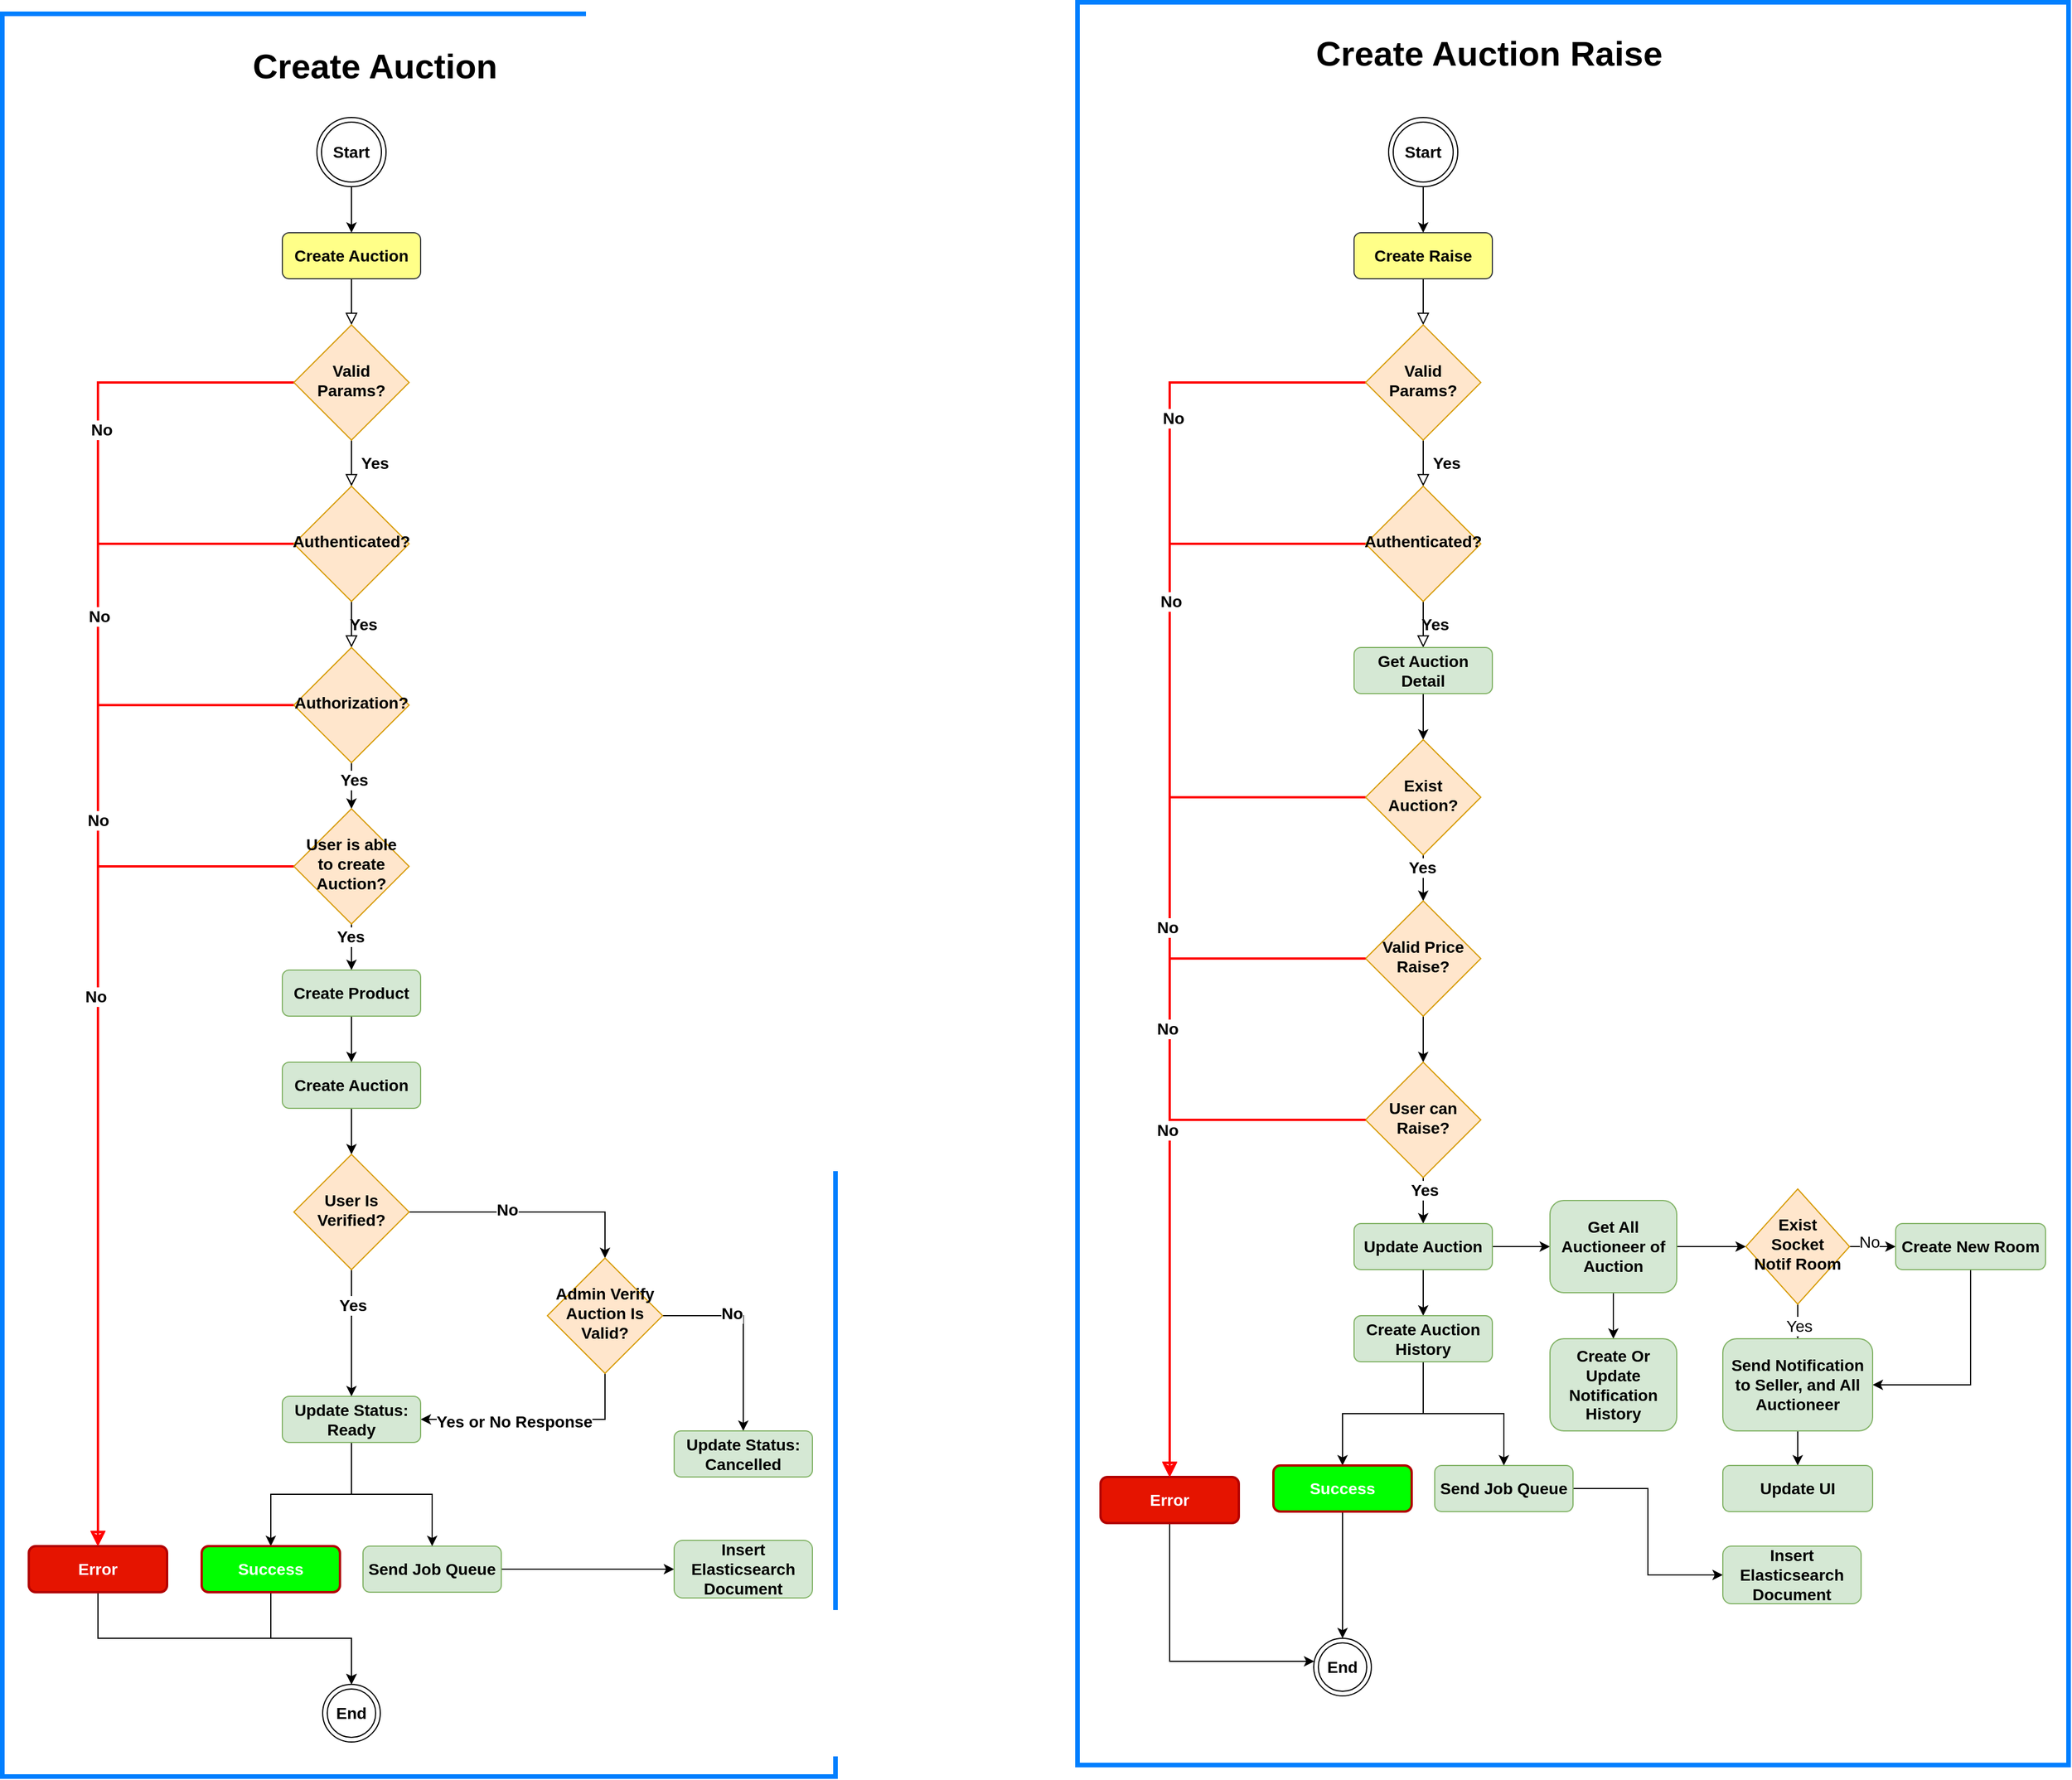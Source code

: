 <mxfile version="22.1.17" type="google">
  <diagram id="C5RBs43oDa-KdzZeNtuy" name="Page-1">
    <mxGraphModel dx="3695" dy="2805" grid="1" gridSize="10" guides="1" tooltips="1" connect="1" arrows="1" fold="1" page="1" pageScale="1" pageWidth="827" pageHeight="1169" math="0" shadow="0">
      <root>
        <mxCell id="WIyWlLk6GJQsqaUBKTNV-0" />
        <mxCell id="WIyWlLk6GJQsqaUBKTNV-1" parent="WIyWlLk6GJQsqaUBKTNV-0" />
        <mxCell id="WIyWlLk6GJQsqaUBKTNV-2" value="" style="rounded=0;html=1;jettySize=auto;orthogonalLoop=1;fontSize=14;endArrow=block;endFill=0;endSize=8;strokeWidth=1;shadow=0;labelBackgroundColor=none;edgeStyle=orthogonalEdgeStyle;fontStyle=1" parent="WIyWlLk6GJQsqaUBKTNV-1" source="WIyWlLk6GJQsqaUBKTNV-3" target="WIyWlLk6GJQsqaUBKTNV-6" edge="1">
          <mxGeometry relative="1" as="geometry" />
        </mxCell>
        <mxCell id="WIyWlLk6GJQsqaUBKTNV-3" value="Create Auction" style="rounded=1;whiteSpace=wrap;html=1;fontSize=14;glass=0;strokeWidth=1;shadow=0;fillColor=#ffff88;strokeColor=#36393d;fontStyle=1" parent="WIyWlLk6GJQsqaUBKTNV-1" vertex="1">
          <mxGeometry x="160" y="80" width="120" height="40" as="geometry" />
        </mxCell>
        <mxCell id="WIyWlLk6GJQsqaUBKTNV-4" value="Yes" style="rounded=0;html=1;jettySize=auto;orthogonalLoop=1;fontSize=14;endArrow=block;endFill=0;endSize=8;strokeWidth=1;shadow=0;labelBackgroundColor=none;edgeStyle=orthogonalEdgeStyle;fontStyle=1" parent="WIyWlLk6GJQsqaUBKTNV-1" source="WIyWlLk6GJQsqaUBKTNV-6" target="WIyWlLk6GJQsqaUBKTNV-10" edge="1">
          <mxGeometry y="20" relative="1" as="geometry">
            <mxPoint as="offset" />
          </mxGeometry>
        </mxCell>
        <mxCell id="WIyWlLk6GJQsqaUBKTNV-5" value="" style="edgeStyle=orthogonalEdgeStyle;rounded=0;html=1;jettySize=auto;orthogonalLoop=1;fontSize=14;endArrow=block;endFill=0;endSize=8;strokeWidth=2;shadow=0;labelBackgroundColor=none;strokeColor=#FF0000;fontStyle=1" parent="WIyWlLk6GJQsqaUBKTNV-1" source="WIyWlLk6GJQsqaUBKTNV-6" target="WIyWlLk6GJQsqaUBKTNV-7" edge="1">
          <mxGeometry y="10" relative="1" as="geometry">
            <mxPoint as="offset" />
          </mxGeometry>
        </mxCell>
        <mxCell id="paBwKyIyJhN6auON00At-0" value="No" style="edgeLabel;html=1;align=center;verticalAlign=middle;resizable=0;points=[];fontSize=14;fontStyle=1" parent="WIyWlLk6GJQsqaUBKTNV-5" vertex="1" connectable="0">
          <mxGeometry x="-0.642" y="3" relative="1" as="geometry">
            <mxPoint as="offset" />
          </mxGeometry>
        </mxCell>
        <mxCell id="WIyWlLk6GJQsqaUBKTNV-6" value="Valid Params?" style="rhombus;whiteSpace=wrap;html=1;shadow=0;fontFamily=Helvetica;fontSize=14;align=center;strokeWidth=1;spacing=6;spacingTop=-4;fillColor=#ffe6cc;strokeColor=#d79b00;fontStyle=1" parent="WIyWlLk6GJQsqaUBKTNV-1" vertex="1">
          <mxGeometry x="170" y="160" width="100" height="100" as="geometry" />
        </mxCell>
        <mxCell id="paBwKyIyJhN6auON00At-44" style="edgeStyle=orthogonalEdgeStyle;rounded=0;orthogonalLoop=1;jettySize=auto;html=1;exitX=0.5;exitY=1;exitDx=0;exitDy=0;fontSize=14;fontStyle=1" parent="WIyWlLk6GJQsqaUBKTNV-1" source="WIyWlLk6GJQsqaUBKTNV-7" target="paBwKyIyJhN6auON00At-42" edge="1">
          <mxGeometry relative="1" as="geometry">
            <mxPoint x="-4.547e-13" y="1300" as="sourcePoint" />
            <mxPoint x="220" y="1400" as="targetPoint" />
            <Array as="points">
              <mxPoint y="1300" />
              <mxPoint x="220" y="1300" />
            </Array>
          </mxGeometry>
        </mxCell>
        <mxCell id="WIyWlLk6GJQsqaUBKTNV-7" value="Error" style="rounded=1;whiteSpace=wrap;html=1;fontSize=14;glass=0;strokeWidth=2;shadow=0;fillColor=#e51400;fontColor=#ffffff;strokeColor=#B20000;fontStyle=1" parent="WIyWlLk6GJQsqaUBKTNV-1" vertex="1">
          <mxGeometry x="-60" y="1220" width="120" height="40" as="geometry" />
        </mxCell>
        <mxCell id="WIyWlLk6GJQsqaUBKTNV-8" value="" style="rounded=0;html=1;jettySize=auto;orthogonalLoop=1;fontSize=14;endArrow=block;endFill=0;endSize=8;strokeWidth=2;shadow=0;labelBackgroundColor=none;edgeStyle=orthogonalEdgeStyle;entryX=0.5;entryY=0;entryDx=0;entryDy=0;strokeColor=#FF0000;fontStyle=1" parent="WIyWlLk6GJQsqaUBKTNV-1" source="WIyWlLk6GJQsqaUBKTNV-10" target="WIyWlLk6GJQsqaUBKTNV-7" edge="1">
          <mxGeometry x="0.333" y="20" relative="1" as="geometry">
            <mxPoint as="offset" />
            <mxPoint x="60" y="600" as="targetPoint" />
          </mxGeometry>
        </mxCell>
        <mxCell id="paBwKyIyJhN6auON00At-8" value="No" style="edgeLabel;html=1;align=center;verticalAlign=middle;resizable=0;points=[];fontSize=14;fontStyle=1" parent="WIyWlLk6GJQsqaUBKTNV-8" vertex="1" connectable="0">
          <mxGeometry x="-0.552" y="1" relative="1" as="geometry">
            <mxPoint as="offset" />
          </mxGeometry>
        </mxCell>
        <mxCell id="WIyWlLk6GJQsqaUBKTNV-9" value="Yes" style="edgeStyle=orthogonalEdgeStyle;rounded=0;html=1;jettySize=auto;orthogonalLoop=1;fontSize=14;endArrow=block;endFill=0;endSize=8;strokeWidth=1;shadow=0;labelBackgroundColor=none;fontStyle=1" parent="WIyWlLk6GJQsqaUBKTNV-1" source="WIyWlLk6GJQsqaUBKTNV-10" target="paBwKyIyJhN6auON00At-2" edge="1">
          <mxGeometry y="10" relative="1" as="geometry">
            <mxPoint as="offset" />
            <mxPoint x="220" y="530" as="targetPoint" />
          </mxGeometry>
        </mxCell>
        <mxCell id="WIyWlLk6GJQsqaUBKTNV-10" value="Authenticated?" style="rhombus;whiteSpace=wrap;html=1;shadow=0;fontFamily=Helvetica;fontSize=14;align=center;strokeWidth=1;spacing=6;spacingTop=-4;fillColor=#ffe6cc;strokeColor=#d79b00;fontStyle=1" parent="WIyWlLk6GJQsqaUBKTNV-1" vertex="1">
          <mxGeometry x="170" y="300" width="100" height="100" as="geometry" />
        </mxCell>
        <mxCell id="paBwKyIyJhN6auON00At-3" style="edgeStyle=orthogonalEdgeStyle;rounded=0;orthogonalLoop=1;jettySize=auto;html=1;entryX=0.5;entryY=0;entryDx=0;entryDy=0;strokeColor=#FF0000;strokeWidth=2;fontSize=14;fontStyle=1" parent="WIyWlLk6GJQsqaUBKTNV-1" source="paBwKyIyJhN6auON00At-2" target="WIyWlLk6GJQsqaUBKTNV-7" edge="1">
          <mxGeometry relative="1" as="geometry">
            <mxPoint x="-90" y="630" as="targetPoint" />
          </mxGeometry>
        </mxCell>
        <mxCell id="paBwKyIyJhN6auON00At-5" value="No" style="edgeLabel;html=1;align=center;verticalAlign=middle;resizable=0;points=[];fontSize=14;fontStyle=1" parent="paBwKyIyJhN6auON00At-3" vertex="1" connectable="0">
          <mxGeometry x="-0.4" relative="1" as="geometry">
            <mxPoint as="offset" />
          </mxGeometry>
        </mxCell>
        <mxCell id="paBwKyIyJhN6auON00At-10" style="edgeStyle=orthogonalEdgeStyle;rounded=0;orthogonalLoop=1;jettySize=auto;html=1;entryX=0.5;entryY=0;entryDx=0;entryDy=0;fontSize=14;fontStyle=1" parent="WIyWlLk6GJQsqaUBKTNV-1" source="paBwKyIyJhN6auON00At-2" target="paBwKyIyJhN6auON00At-9" edge="1">
          <mxGeometry relative="1" as="geometry" />
        </mxCell>
        <mxCell id="paBwKyIyJhN6auON00At-11" value="Yes" style="edgeLabel;html=1;align=center;verticalAlign=middle;resizable=0;points=[];fontSize=14;fontStyle=1" parent="paBwKyIyJhN6auON00At-10" vertex="1" connectable="0">
          <mxGeometry x="-0.267" y="2" relative="1" as="geometry">
            <mxPoint as="offset" />
          </mxGeometry>
        </mxCell>
        <mxCell id="paBwKyIyJhN6auON00At-2" value="Authorization?" style="rhombus;whiteSpace=wrap;html=1;shadow=0;fontFamily=Helvetica;fontSize=14;align=center;strokeWidth=1;spacing=6;spacingTop=-4;fillColor=#ffe6cc;strokeColor=#d79b00;fontStyle=1" parent="WIyWlLk6GJQsqaUBKTNV-1" vertex="1">
          <mxGeometry x="170" y="440" width="100" height="100" as="geometry" />
        </mxCell>
        <mxCell id="paBwKyIyJhN6auON00At-12" style="edgeStyle=orthogonalEdgeStyle;rounded=0;orthogonalLoop=1;jettySize=auto;html=1;entryX=0.5;entryY=0;entryDx=0;entryDy=0;strokeWidth=2;strokeColor=#FF0000;fontSize=14;fontStyle=1" parent="WIyWlLk6GJQsqaUBKTNV-1" source="paBwKyIyJhN6auON00At-9" target="WIyWlLk6GJQsqaUBKTNV-7" edge="1">
          <mxGeometry relative="1" as="geometry" />
        </mxCell>
        <mxCell id="paBwKyIyJhN6auON00At-13" value="No" style="edgeLabel;html=1;align=center;verticalAlign=middle;resizable=0;points=[];fontSize=14;fontStyle=1" parent="paBwKyIyJhN6auON00At-12" vertex="1" connectable="0">
          <mxGeometry x="-0.257" y="-2" relative="1" as="geometry">
            <mxPoint as="offset" />
          </mxGeometry>
        </mxCell>
        <mxCell id="paBwKyIyJhN6auON00At-16" style="edgeStyle=orthogonalEdgeStyle;rounded=0;orthogonalLoop=1;jettySize=auto;html=1;fontSize=14;fontStyle=1" parent="WIyWlLk6GJQsqaUBKTNV-1" source="paBwKyIyJhN6auON00At-9" target="paBwKyIyJhN6auON00At-17" edge="1">
          <mxGeometry relative="1" as="geometry">
            <mxPoint x="220" y="810" as="targetPoint" />
          </mxGeometry>
        </mxCell>
        <mxCell id="paBwKyIyJhN6auON00At-27" value="Yes" style="edgeLabel;html=1;align=center;verticalAlign=middle;resizable=0;points=[];fontSize=14;fontStyle=1" parent="paBwKyIyJhN6auON00At-16" vertex="1" connectable="0">
          <mxGeometry x="-0.45" y="-1" relative="1" as="geometry">
            <mxPoint as="offset" />
          </mxGeometry>
        </mxCell>
        <mxCell id="paBwKyIyJhN6auON00At-9" value="User is able to create Auction?" style="rhombus;whiteSpace=wrap;html=1;shadow=0;fontFamily=Helvetica;fontSize=14;align=center;strokeWidth=1;spacing=6;spacingTop=-4;fillColor=#ffe6cc;strokeColor=#d79b00;fontStyle=1" parent="WIyWlLk6GJQsqaUBKTNV-1" vertex="1">
          <mxGeometry x="170" y="580" width="100" height="100" as="geometry" />
        </mxCell>
        <mxCell id="paBwKyIyJhN6auON00At-19" style="edgeStyle=orthogonalEdgeStyle;rounded=0;orthogonalLoop=1;jettySize=auto;html=1;entryX=0.5;entryY=0;entryDx=0;entryDy=0;fontSize=14;fontStyle=1" parent="WIyWlLk6GJQsqaUBKTNV-1" source="paBwKyIyJhN6auON00At-17" target="paBwKyIyJhN6auON00At-18" edge="1">
          <mxGeometry relative="1" as="geometry" />
        </mxCell>
        <mxCell id="paBwKyIyJhN6auON00At-17" value="Create Product" style="rounded=1;whiteSpace=wrap;html=1;fontSize=14;glass=0;strokeWidth=1;shadow=0;fillColor=#d5e8d4;strokeColor=#82b366;fontStyle=1" parent="WIyWlLk6GJQsqaUBKTNV-1" vertex="1">
          <mxGeometry x="160" y="720" width="120" height="40" as="geometry" />
        </mxCell>
        <mxCell id="paBwKyIyJhN6auON00At-21" style="edgeStyle=orthogonalEdgeStyle;rounded=0;orthogonalLoop=1;jettySize=auto;html=1;entryX=0.5;entryY=0;entryDx=0;entryDy=0;fontSize=14;fontStyle=1" parent="WIyWlLk6GJQsqaUBKTNV-1" source="paBwKyIyJhN6auON00At-18" target="paBwKyIyJhN6auON00At-24" edge="1">
          <mxGeometry relative="1" as="geometry" />
        </mxCell>
        <mxCell id="paBwKyIyJhN6auON00At-18" value="Create Auction" style="rounded=1;whiteSpace=wrap;html=1;fontSize=14;glass=0;strokeWidth=1;shadow=0;fillColor=#d5e8d4;strokeColor=#82b366;fontStyle=1" parent="WIyWlLk6GJQsqaUBKTNV-1" vertex="1">
          <mxGeometry x="160" y="800" width="120" height="40" as="geometry" />
        </mxCell>
        <mxCell id="paBwKyIyJhN6auON00At-23" style="edgeStyle=orthogonalEdgeStyle;rounded=0;orthogonalLoop=1;jettySize=auto;html=1;entryX=0;entryY=0.5;entryDx=0;entryDy=0;fontSize=14;fontStyle=1" parent="WIyWlLk6GJQsqaUBKTNV-1" source="paBwKyIyJhN6auON00At-20" target="paBwKyIyJhN6auON00At-22" edge="1">
          <mxGeometry relative="1" as="geometry" />
        </mxCell>
        <mxCell id="paBwKyIyJhN6auON00At-20" value="Send Job Queue" style="rounded=1;whiteSpace=wrap;html=1;fontSize=14;glass=0;strokeWidth=1;shadow=0;fillColor=#d5e8d4;strokeColor=#82b366;fontStyle=1" parent="WIyWlLk6GJQsqaUBKTNV-1" vertex="1">
          <mxGeometry x="230" y="1220" width="120" height="40" as="geometry" />
        </mxCell>
        <mxCell id="paBwKyIyJhN6auON00At-22" value="Insert Elasticsearch Document" style="rounded=1;whiteSpace=wrap;html=1;fontSize=14;glass=0;strokeWidth=1;shadow=0;fillColor=#d5e8d4;strokeColor=#82b366;fontStyle=1" parent="WIyWlLk6GJQsqaUBKTNV-1" vertex="1">
          <mxGeometry x="500" y="1215" width="120" height="50" as="geometry" />
        </mxCell>
        <mxCell id="paBwKyIyJhN6auON00At-28" style="edgeStyle=orthogonalEdgeStyle;rounded=0;orthogonalLoop=1;jettySize=auto;html=1;fontSize=14;entryX=0.5;entryY=0;entryDx=0;entryDy=0;fontStyle=1" parent="WIyWlLk6GJQsqaUBKTNV-1" source="paBwKyIyJhN6auON00At-24" target="paBwKyIyJhN6auON00At-33" edge="1">
          <mxGeometry relative="1" as="geometry">
            <mxPoint x="220" y="1080" as="targetPoint" />
          </mxGeometry>
        </mxCell>
        <mxCell id="paBwKyIyJhN6auON00At-29" value="Yes" style="edgeLabel;html=1;align=center;verticalAlign=middle;resizable=0;points=[];fontSize=14;fontStyle=1" parent="paBwKyIyJhN6auON00At-28" vertex="1" connectable="0">
          <mxGeometry x="-0.44" y="1" relative="1" as="geometry">
            <mxPoint as="offset" />
          </mxGeometry>
        </mxCell>
        <mxCell id="paBwKyIyJhN6auON00At-30" style="edgeStyle=orthogonalEdgeStyle;rounded=0;orthogonalLoop=1;jettySize=auto;html=1;entryX=0.5;entryY=0;entryDx=0;entryDy=0;fontSize=14;fontStyle=1" parent="WIyWlLk6GJQsqaUBKTNV-1" source="paBwKyIyJhN6auON00At-24" target="paBwKyIyJhN6auON00At-32" edge="1">
          <mxGeometry relative="1" as="geometry">
            <mxPoint x="450" y="970.0" as="targetPoint" />
          </mxGeometry>
        </mxCell>
        <mxCell id="paBwKyIyJhN6auON00At-31" value="No" style="edgeLabel;html=1;align=center;verticalAlign=middle;resizable=0;points=[];fontSize=14;fontStyle=1" parent="paBwKyIyJhN6auON00At-30" vertex="1" connectable="0">
          <mxGeometry x="-0.195" y="2" relative="1" as="geometry">
            <mxPoint as="offset" />
          </mxGeometry>
        </mxCell>
        <mxCell id="paBwKyIyJhN6auON00At-24" value="User Is Verified?" style="rhombus;whiteSpace=wrap;html=1;shadow=0;fontFamily=Helvetica;fontSize=14;align=center;strokeWidth=1;spacing=6;spacingTop=-4;fillColor=#ffe6cc;strokeColor=#d79b00;fontStyle=1" parent="WIyWlLk6GJQsqaUBKTNV-1" vertex="1">
          <mxGeometry x="170" y="880" width="100" height="100" as="geometry" />
        </mxCell>
        <mxCell id="paBwKyIyJhN6auON00At-35" style="edgeStyle=orthogonalEdgeStyle;rounded=0;orthogonalLoop=1;jettySize=auto;html=1;exitX=0.5;exitY=1;exitDx=0;exitDy=0;entryX=1;entryY=0.5;entryDx=0;entryDy=0;fontSize=14;fontStyle=1" parent="WIyWlLk6GJQsqaUBKTNV-1" source="paBwKyIyJhN6auON00At-32" target="paBwKyIyJhN6auON00At-33" edge="1">
          <mxGeometry relative="1" as="geometry" />
        </mxCell>
        <mxCell id="paBwKyIyJhN6auON00At-50" value="Yes or No Response" style="edgeLabel;html=1;align=center;verticalAlign=middle;resizable=0;points=[];fontSize=14;fontStyle=1" parent="paBwKyIyJhN6auON00At-35" vertex="1" connectable="0">
          <mxGeometry x="0.193" y="2" relative="1" as="geometry">
            <mxPoint as="offset" />
          </mxGeometry>
        </mxCell>
        <mxCell id="paBwKyIyJhN6auON00At-37" style="edgeStyle=orthogonalEdgeStyle;rounded=0;orthogonalLoop=1;jettySize=auto;html=1;entryX=0.5;entryY=0;entryDx=0;entryDy=0;fontSize=14;fontStyle=1" parent="WIyWlLk6GJQsqaUBKTNV-1" source="paBwKyIyJhN6auON00At-32" target="paBwKyIyJhN6auON00At-38" edge="1">
          <mxGeometry relative="1" as="geometry">
            <mxPoint x="560" y="1050" as="targetPoint" />
          </mxGeometry>
        </mxCell>
        <mxCell id="paBwKyIyJhN6auON00At-39" value="No" style="edgeLabel;html=1;align=center;verticalAlign=middle;resizable=0;points=[];fontSize=14;fontStyle=1" parent="paBwKyIyJhN6auON00At-37" vertex="1" connectable="0">
          <mxGeometry x="-0.301" y="2" relative="1" as="geometry">
            <mxPoint as="offset" />
          </mxGeometry>
        </mxCell>
        <mxCell id="paBwKyIyJhN6auON00At-32" value="Admin Verify Auction Is Valid?" style="rhombus;whiteSpace=wrap;html=1;shadow=0;fontFamily=Helvetica;fontSize=14;align=center;strokeWidth=1;spacing=6;spacingTop=-4;fillColor=#ffe6cc;strokeColor=#d79b00;fontStyle=1" parent="WIyWlLk6GJQsqaUBKTNV-1" vertex="1">
          <mxGeometry x="390" y="970" width="100" height="100" as="geometry" />
        </mxCell>
        <mxCell id="paBwKyIyJhN6auON00At-34" style="edgeStyle=orthogonalEdgeStyle;rounded=0;orthogonalLoop=1;jettySize=auto;html=1;entryX=0.5;entryY=0;entryDx=0;entryDy=0;fontSize=14;fontStyle=1" parent="WIyWlLk6GJQsqaUBKTNV-1" source="paBwKyIyJhN6auON00At-33" target="paBwKyIyJhN6auON00At-20" edge="1">
          <mxGeometry relative="1" as="geometry" />
        </mxCell>
        <mxCell id="paBwKyIyJhN6auON00At-40" style="edgeStyle=orthogonalEdgeStyle;rounded=0;orthogonalLoop=1;jettySize=auto;html=1;entryX=0.5;entryY=0;entryDx=0;entryDy=0;fontSize=14;fontStyle=1" parent="WIyWlLk6GJQsqaUBKTNV-1" source="paBwKyIyJhN6auON00At-33" target="paBwKyIyJhN6auON00At-41" edge="1">
          <mxGeometry relative="1" as="geometry">
            <mxPoint x="220" y="1240" as="targetPoint" />
          </mxGeometry>
        </mxCell>
        <mxCell id="paBwKyIyJhN6auON00At-33" value="Update Status: Ready" style="rounded=1;whiteSpace=wrap;html=1;fontSize=14;glass=0;strokeWidth=1;shadow=0;fillColor=#d5e8d4;strokeColor=#82b366;fontStyle=1" parent="WIyWlLk6GJQsqaUBKTNV-1" vertex="1">
          <mxGeometry x="160" y="1090" width="120" height="40" as="geometry" />
        </mxCell>
        <mxCell id="paBwKyIyJhN6auON00At-38" value="Update Status: Cancelled" style="rounded=1;whiteSpace=wrap;html=1;fontSize=14;glass=0;strokeWidth=1;shadow=0;fillColor=#d5e8d4;strokeColor=#82b366;fontStyle=1" parent="WIyWlLk6GJQsqaUBKTNV-1" vertex="1">
          <mxGeometry x="500" y="1120" width="120" height="40" as="geometry" />
        </mxCell>
        <mxCell id="paBwKyIyJhN6auON00At-43" style="edgeStyle=orthogonalEdgeStyle;rounded=0;orthogonalLoop=1;jettySize=auto;html=1;exitX=0.5;exitY=1;exitDx=0;exitDy=0;fontSize=14;fontStyle=1" parent="WIyWlLk6GJQsqaUBKTNV-1" source="paBwKyIyJhN6auON00At-41" target="paBwKyIyJhN6auON00At-42" edge="1">
          <mxGeometry relative="1" as="geometry" />
        </mxCell>
        <mxCell id="paBwKyIyJhN6auON00At-41" value="Success" style="rounded=1;whiteSpace=wrap;html=1;fontSize=14;glass=0;strokeWidth=2;shadow=0;fillColor=#00FF00;fontColor=#ffffff;strokeColor=#B20000;fontStyle=1" parent="WIyWlLk6GJQsqaUBKTNV-1" vertex="1">
          <mxGeometry x="90" y="1220" width="120" height="40" as="geometry" />
        </mxCell>
        <mxCell id="paBwKyIyJhN6auON00At-45" style="edgeStyle=orthogonalEdgeStyle;rounded=0;orthogonalLoop=1;jettySize=auto;html=1;fontSize=14;fontStyle=1" parent="WIyWlLk6GJQsqaUBKTNV-1" source="paBwKyIyJhN6auON00At-42" edge="1">
          <mxGeometry relative="1" as="geometry">
            <mxPoint x="220" y="1340" as="targetPoint" />
          </mxGeometry>
        </mxCell>
        <mxCell id="paBwKyIyJhN6auON00At-42" value="End" style="ellipse;shape=doubleEllipse;whiteSpace=wrap;html=1;aspect=fixed;fontSize=14;fontStyle=1" parent="WIyWlLk6GJQsqaUBKTNV-1" vertex="1">
          <mxGeometry x="195" y="1340" width="50" height="50" as="geometry" />
        </mxCell>
        <mxCell id="paBwKyIyJhN6auON00At-47" style="edgeStyle=orthogonalEdgeStyle;rounded=0;orthogonalLoop=1;jettySize=auto;html=1;entryX=0.5;entryY=0;entryDx=0;entryDy=0;fontSize=14;fontStyle=1" parent="WIyWlLk6GJQsqaUBKTNV-1" source="paBwKyIyJhN6auON00At-46" target="WIyWlLk6GJQsqaUBKTNV-3" edge="1">
          <mxGeometry relative="1" as="geometry" />
        </mxCell>
        <mxCell id="paBwKyIyJhN6auON00At-46" value="Start" style="ellipse;shape=doubleEllipse;whiteSpace=wrap;html=1;aspect=fixed;fontSize=14;fontStyle=1" parent="WIyWlLk6GJQsqaUBKTNV-1" vertex="1">
          <mxGeometry x="190" y="-20" width="60" height="60" as="geometry" />
        </mxCell>
        <mxCell id="bLnfaEVcFm9MdAiPPJmq-0" value="" style="rounded=0;html=1;jettySize=auto;orthogonalLoop=1;fontSize=14;endArrow=block;endFill=0;endSize=8;strokeWidth=1;shadow=0;labelBackgroundColor=none;edgeStyle=orthogonalEdgeStyle;fontStyle=1" edge="1" parent="WIyWlLk6GJQsqaUBKTNV-1" source="bLnfaEVcFm9MdAiPPJmq-1" target="bLnfaEVcFm9MdAiPPJmq-5">
          <mxGeometry relative="1" as="geometry" />
        </mxCell>
        <mxCell id="bLnfaEVcFm9MdAiPPJmq-1" value="Create Raise" style="rounded=1;whiteSpace=wrap;html=1;fontSize=14;glass=0;strokeWidth=1;shadow=0;fillColor=#ffff88;strokeColor=#36393d;fontStyle=1" vertex="1" parent="WIyWlLk6GJQsqaUBKTNV-1">
          <mxGeometry x="1090" y="80" width="120" height="40" as="geometry" />
        </mxCell>
        <mxCell id="bLnfaEVcFm9MdAiPPJmq-2" value="Yes" style="rounded=0;html=1;jettySize=auto;orthogonalLoop=1;fontSize=14;endArrow=block;endFill=0;endSize=8;strokeWidth=1;shadow=0;labelBackgroundColor=none;edgeStyle=orthogonalEdgeStyle;fontStyle=1" edge="1" parent="WIyWlLk6GJQsqaUBKTNV-1" source="bLnfaEVcFm9MdAiPPJmq-5" target="bLnfaEVcFm9MdAiPPJmq-11">
          <mxGeometry y="20" relative="1" as="geometry">
            <mxPoint as="offset" />
          </mxGeometry>
        </mxCell>
        <mxCell id="bLnfaEVcFm9MdAiPPJmq-3" value="" style="edgeStyle=orthogonalEdgeStyle;rounded=0;html=1;jettySize=auto;orthogonalLoop=1;fontSize=14;endArrow=block;endFill=0;endSize=8;strokeWidth=2;shadow=0;labelBackgroundColor=none;strokeColor=#FF0000;fontStyle=1" edge="1" parent="WIyWlLk6GJQsqaUBKTNV-1" source="bLnfaEVcFm9MdAiPPJmq-5" target="bLnfaEVcFm9MdAiPPJmq-7">
          <mxGeometry y="10" relative="1" as="geometry">
            <mxPoint as="offset" />
          </mxGeometry>
        </mxCell>
        <mxCell id="bLnfaEVcFm9MdAiPPJmq-4" value="No" style="edgeLabel;html=1;align=center;verticalAlign=middle;resizable=0;points=[];fontSize=14;fontStyle=1" vertex="1" connectable="0" parent="bLnfaEVcFm9MdAiPPJmq-3">
          <mxGeometry x="-0.642" y="3" relative="1" as="geometry">
            <mxPoint as="offset" />
          </mxGeometry>
        </mxCell>
        <mxCell id="bLnfaEVcFm9MdAiPPJmq-5" value="Valid Params?" style="rhombus;whiteSpace=wrap;html=1;shadow=0;fontFamily=Helvetica;fontSize=14;align=center;strokeWidth=1;spacing=6;spacingTop=-4;fillColor=#ffe6cc;strokeColor=#d79b00;fontStyle=1" vertex="1" parent="WIyWlLk6GJQsqaUBKTNV-1">
          <mxGeometry x="1100" y="160" width="100" height="100" as="geometry" />
        </mxCell>
        <mxCell id="bLnfaEVcFm9MdAiPPJmq-6" style="edgeStyle=orthogonalEdgeStyle;rounded=0;orthogonalLoop=1;jettySize=auto;html=1;exitX=0.5;exitY=1;exitDx=0;exitDy=0;fontSize=14;fontStyle=1" edge="1" parent="WIyWlLk6GJQsqaUBKTNV-1" source="bLnfaEVcFm9MdAiPPJmq-7" target="bLnfaEVcFm9MdAiPPJmq-46">
          <mxGeometry relative="1" as="geometry">
            <mxPoint x="930.0" y="1300" as="sourcePoint" />
            <mxPoint x="1150" y="1400" as="targetPoint" />
            <Array as="points">
              <mxPoint x="930" y="1320" />
            </Array>
          </mxGeometry>
        </mxCell>
        <mxCell id="bLnfaEVcFm9MdAiPPJmq-7" value="Error" style="rounded=1;whiteSpace=wrap;html=1;fontSize=14;glass=0;strokeWidth=2;shadow=0;fillColor=#e51400;fontColor=#ffffff;strokeColor=#B20000;fontStyle=1" vertex="1" parent="WIyWlLk6GJQsqaUBKTNV-1">
          <mxGeometry x="870" y="1160" width="120" height="40" as="geometry" />
        </mxCell>
        <mxCell id="bLnfaEVcFm9MdAiPPJmq-8" value="" style="rounded=0;html=1;jettySize=auto;orthogonalLoop=1;fontSize=14;endArrow=block;endFill=0;endSize=8;strokeWidth=2;shadow=0;labelBackgroundColor=none;edgeStyle=orthogonalEdgeStyle;entryX=0.5;entryY=0;entryDx=0;entryDy=0;strokeColor=#FF0000;fontStyle=1" edge="1" parent="WIyWlLk6GJQsqaUBKTNV-1" source="bLnfaEVcFm9MdAiPPJmq-11" target="bLnfaEVcFm9MdAiPPJmq-7">
          <mxGeometry x="0.333" y="20" relative="1" as="geometry">
            <mxPoint as="offset" />
            <mxPoint x="990" y="600" as="targetPoint" />
          </mxGeometry>
        </mxCell>
        <mxCell id="bLnfaEVcFm9MdAiPPJmq-9" value="No" style="edgeLabel;html=1;align=center;verticalAlign=middle;resizable=0;points=[];fontSize=14;fontStyle=1" vertex="1" connectable="0" parent="bLnfaEVcFm9MdAiPPJmq-8">
          <mxGeometry x="-0.552" y="1" relative="1" as="geometry">
            <mxPoint as="offset" />
          </mxGeometry>
        </mxCell>
        <mxCell id="bLnfaEVcFm9MdAiPPJmq-10" value="Yes" style="edgeStyle=orthogonalEdgeStyle;rounded=0;html=1;jettySize=auto;orthogonalLoop=1;fontSize=14;endArrow=block;endFill=0;endSize=8;strokeWidth=1;shadow=0;labelBackgroundColor=none;fontStyle=1;entryX=0.5;entryY=0;entryDx=0;entryDy=0;" edge="1" parent="WIyWlLk6GJQsqaUBKTNV-1" source="bLnfaEVcFm9MdAiPPJmq-11" target="bLnfaEVcFm9MdAiPPJmq-49">
          <mxGeometry y="10" relative="1" as="geometry">
            <mxPoint as="offset" />
            <mxPoint x="1150" y="440" as="targetPoint" />
          </mxGeometry>
        </mxCell>
        <mxCell id="bLnfaEVcFm9MdAiPPJmq-11" value="Authenticated?" style="rhombus;whiteSpace=wrap;html=1;shadow=0;fontFamily=Helvetica;fontSize=14;align=center;strokeWidth=1;spacing=6;spacingTop=-4;fillColor=#ffe6cc;strokeColor=#d79b00;fontStyle=1" vertex="1" parent="WIyWlLk6GJQsqaUBKTNV-1">
          <mxGeometry x="1100" y="300" width="100" height="100" as="geometry" />
        </mxCell>
        <mxCell id="bLnfaEVcFm9MdAiPPJmq-14" style="edgeStyle=orthogonalEdgeStyle;rounded=0;orthogonalLoop=1;jettySize=auto;html=1;entryX=0.5;entryY=0;entryDx=0;entryDy=0;fontSize=14;fontStyle=1;exitX=0.5;exitY=1;exitDx=0;exitDy=0;" edge="1" parent="WIyWlLk6GJQsqaUBKTNV-1" source="bLnfaEVcFm9MdAiPPJmq-49" target="bLnfaEVcFm9MdAiPPJmq-21">
          <mxGeometry relative="1" as="geometry">
            <mxPoint x="1150" y="540" as="sourcePoint" />
          </mxGeometry>
        </mxCell>
        <mxCell id="bLnfaEVcFm9MdAiPPJmq-17" style="edgeStyle=orthogonalEdgeStyle;rounded=0;orthogonalLoop=1;jettySize=auto;html=1;entryX=0.5;entryY=0;entryDx=0;entryDy=0;strokeWidth=2;strokeColor=#FF0000;fontSize=14;fontStyle=1" edge="1" parent="WIyWlLk6GJQsqaUBKTNV-1" source="bLnfaEVcFm9MdAiPPJmq-21" target="bLnfaEVcFm9MdAiPPJmq-7">
          <mxGeometry relative="1" as="geometry" />
        </mxCell>
        <mxCell id="bLnfaEVcFm9MdAiPPJmq-18" value="No" style="edgeLabel;html=1;align=center;verticalAlign=middle;resizable=0;points=[];fontSize=14;fontStyle=1" vertex="1" connectable="0" parent="bLnfaEVcFm9MdAiPPJmq-17">
          <mxGeometry x="-0.257" y="-2" relative="1" as="geometry">
            <mxPoint as="offset" />
          </mxGeometry>
        </mxCell>
        <mxCell id="bLnfaEVcFm9MdAiPPJmq-19" style="edgeStyle=orthogonalEdgeStyle;rounded=0;orthogonalLoop=1;jettySize=auto;html=1;fontSize=14;fontStyle=1;entryX=0.5;entryY=0;entryDx=0;entryDy=0;" edge="1" parent="WIyWlLk6GJQsqaUBKTNV-1" source="bLnfaEVcFm9MdAiPPJmq-21" target="bLnfaEVcFm9MdAiPPJmq-50">
          <mxGeometry relative="1" as="geometry">
            <mxPoint x="1150" y="670" as="targetPoint" />
          </mxGeometry>
        </mxCell>
        <mxCell id="bLnfaEVcFm9MdAiPPJmq-20" value="Yes" style="edgeLabel;html=1;align=center;verticalAlign=middle;resizable=0;points=[];fontSize=14;fontStyle=1" vertex="1" connectable="0" parent="bLnfaEVcFm9MdAiPPJmq-19">
          <mxGeometry x="-0.45" y="-1" relative="1" as="geometry">
            <mxPoint as="offset" />
          </mxGeometry>
        </mxCell>
        <mxCell id="bLnfaEVcFm9MdAiPPJmq-21" value="Exist Auction?" style="rhombus;whiteSpace=wrap;html=1;shadow=0;fontFamily=Helvetica;fontSize=14;align=center;strokeWidth=1;spacing=6;spacingTop=-4;fillColor=#ffe6cc;strokeColor=#d79b00;fontStyle=1" vertex="1" parent="WIyWlLk6GJQsqaUBKTNV-1">
          <mxGeometry x="1100" y="520" width="100" height="100" as="geometry" />
        </mxCell>
        <mxCell id="bLnfaEVcFm9MdAiPPJmq-22" style="edgeStyle=orthogonalEdgeStyle;rounded=0;orthogonalLoop=1;jettySize=auto;html=1;entryX=0.5;entryY=0;entryDx=0;entryDy=0;fontSize=14;fontStyle=1;exitX=0.5;exitY=1;exitDx=0;exitDy=0;" edge="1" parent="WIyWlLk6GJQsqaUBKTNV-1" source="bLnfaEVcFm9MdAiPPJmq-50" target="bLnfaEVcFm9MdAiPPJmq-33">
          <mxGeometry relative="1" as="geometry">
            <mxPoint x="1150" y="710" as="sourcePoint" />
            <mxPoint x="1150" y="800" as="targetPoint" />
          </mxGeometry>
        </mxCell>
        <mxCell id="bLnfaEVcFm9MdAiPPJmq-26" style="edgeStyle=orthogonalEdgeStyle;rounded=0;orthogonalLoop=1;jettySize=auto;html=1;entryX=0;entryY=0.5;entryDx=0;entryDy=0;fontSize=14;fontStyle=1" edge="1" parent="WIyWlLk6GJQsqaUBKTNV-1" source="bLnfaEVcFm9MdAiPPJmq-27" target="bLnfaEVcFm9MdAiPPJmq-28">
          <mxGeometry relative="1" as="geometry" />
        </mxCell>
        <mxCell id="bLnfaEVcFm9MdAiPPJmq-27" value="Send Job Queue" style="rounded=1;whiteSpace=wrap;html=1;fontSize=14;glass=0;strokeWidth=1;shadow=0;fillColor=#d5e8d4;strokeColor=#82b366;fontStyle=1" vertex="1" parent="WIyWlLk6GJQsqaUBKTNV-1">
          <mxGeometry x="1160" y="1150" width="120" height="40" as="geometry" />
        </mxCell>
        <mxCell id="bLnfaEVcFm9MdAiPPJmq-28" value="Insert Elasticsearch Document" style="rounded=1;whiteSpace=wrap;html=1;fontSize=14;glass=0;strokeWidth=1;shadow=0;fillColor=#d5e8d4;strokeColor=#82b366;fontStyle=1" vertex="1" parent="WIyWlLk6GJQsqaUBKTNV-1">
          <mxGeometry x="1410" y="1220" width="120" height="50" as="geometry" />
        </mxCell>
        <mxCell id="bLnfaEVcFm9MdAiPPJmq-29" style="edgeStyle=orthogonalEdgeStyle;rounded=0;orthogonalLoop=1;jettySize=auto;html=1;fontSize=14;entryX=0.5;entryY=0;entryDx=0;entryDy=0;fontStyle=1" edge="1" parent="WIyWlLk6GJQsqaUBKTNV-1" source="bLnfaEVcFm9MdAiPPJmq-33" target="bLnfaEVcFm9MdAiPPJmq-41">
          <mxGeometry relative="1" as="geometry">
            <mxPoint x="1150" y="1080" as="targetPoint" />
          </mxGeometry>
        </mxCell>
        <mxCell id="bLnfaEVcFm9MdAiPPJmq-30" value="Yes" style="edgeLabel;html=1;align=center;verticalAlign=middle;resizable=0;points=[];fontSize=14;fontStyle=1" vertex="1" connectable="0" parent="bLnfaEVcFm9MdAiPPJmq-29">
          <mxGeometry x="-0.44" y="1" relative="1" as="geometry">
            <mxPoint as="offset" />
          </mxGeometry>
        </mxCell>
        <mxCell id="bLnfaEVcFm9MdAiPPJmq-33" value="User can Raise?" style="rhombus;whiteSpace=wrap;html=1;shadow=0;fontFamily=Helvetica;fontSize=14;align=center;strokeWidth=1;spacing=6;spacingTop=-4;fillColor=#ffe6cc;strokeColor=#d79b00;fontStyle=1" vertex="1" parent="WIyWlLk6GJQsqaUBKTNV-1">
          <mxGeometry x="1100" y="800" width="100" height="100" as="geometry" />
        </mxCell>
        <mxCell id="bLnfaEVcFm9MdAiPPJmq-39" style="edgeStyle=orthogonalEdgeStyle;rounded=0;orthogonalLoop=1;jettySize=auto;html=1;entryX=0.5;entryY=0;entryDx=0;entryDy=0;fontSize=14;fontStyle=1" edge="1" parent="WIyWlLk6GJQsqaUBKTNV-1" source="bLnfaEVcFm9MdAiPPJmq-41" target="bLnfaEVcFm9MdAiPPJmq-57">
          <mxGeometry relative="1" as="geometry" />
        </mxCell>
        <mxCell id="bLnfaEVcFm9MdAiPPJmq-40" style="edgeStyle=orthogonalEdgeStyle;rounded=0;orthogonalLoop=1;jettySize=auto;html=1;entryX=0.5;entryY=0;entryDx=0;entryDy=0;fontSize=14;fontStyle=1;exitX=0.5;exitY=1;exitDx=0;exitDy=0;" edge="1" parent="WIyWlLk6GJQsqaUBKTNV-1" source="bLnfaEVcFm9MdAiPPJmq-57" target="bLnfaEVcFm9MdAiPPJmq-44">
          <mxGeometry relative="1" as="geometry">
            <mxPoint x="1150" y="1240" as="targetPoint" />
          </mxGeometry>
        </mxCell>
        <mxCell id="bLnfaEVcFm9MdAiPPJmq-59" style="edgeStyle=orthogonalEdgeStyle;rounded=0;orthogonalLoop=1;jettySize=auto;html=1;entryX=0;entryY=0.5;entryDx=0;entryDy=0;fontSize=14;" edge="1" parent="WIyWlLk6GJQsqaUBKTNV-1" source="bLnfaEVcFm9MdAiPPJmq-41" target="bLnfaEVcFm9MdAiPPJmq-58">
          <mxGeometry relative="1" as="geometry" />
        </mxCell>
        <mxCell id="bLnfaEVcFm9MdAiPPJmq-41" value="Update Auction" style="rounded=1;whiteSpace=wrap;html=1;fontSize=14;glass=0;strokeWidth=1;shadow=0;fillColor=#d5e8d4;strokeColor=#82b366;fontStyle=1" vertex="1" parent="WIyWlLk6GJQsqaUBKTNV-1">
          <mxGeometry x="1090" y="940" width="120" height="40" as="geometry" />
        </mxCell>
        <mxCell id="bLnfaEVcFm9MdAiPPJmq-75" style="edgeStyle=orthogonalEdgeStyle;rounded=0;orthogonalLoop=1;jettySize=auto;html=1;entryX=0.5;entryY=0;entryDx=0;entryDy=0;fontSize=14;" edge="1" parent="WIyWlLk6GJQsqaUBKTNV-1" source="bLnfaEVcFm9MdAiPPJmq-44" target="bLnfaEVcFm9MdAiPPJmq-46">
          <mxGeometry relative="1" as="geometry" />
        </mxCell>
        <mxCell id="bLnfaEVcFm9MdAiPPJmq-44" value="Success" style="rounded=1;whiteSpace=wrap;html=1;fontSize=14;glass=0;strokeWidth=2;shadow=0;fillColor=#00FF00;fontColor=#ffffff;strokeColor=#B20000;fontStyle=1" vertex="1" parent="WIyWlLk6GJQsqaUBKTNV-1">
          <mxGeometry x="1020" y="1150" width="120" height="40" as="geometry" />
        </mxCell>
        <mxCell id="bLnfaEVcFm9MdAiPPJmq-46" value="End" style="ellipse;shape=doubleEllipse;whiteSpace=wrap;html=1;aspect=fixed;fontSize=14;fontStyle=1" vertex="1" parent="WIyWlLk6GJQsqaUBKTNV-1">
          <mxGeometry x="1055" y="1300" width="50" height="50" as="geometry" />
        </mxCell>
        <mxCell id="bLnfaEVcFm9MdAiPPJmq-47" style="edgeStyle=orthogonalEdgeStyle;rounded=0;orthogonalLoop=1;jettySize=auto;html=1;entryX=0.5;entryY=0;entryDx=0;entryDy=0;fontSize=14;fontStyle=1" edge="1" parent="WIyWlLk6GJQsqaUBKTNV-1" source="bLnfaEVcFm9MdAiPPJmq-48" target="bLnfaEVcFm9MdAiPPJmq-1">
          <mxGeometry relative="1" as="geometry" />
        </mxCell>
        <mxCell id="bLnfaEVcFm9MdAiPPJmq-48" value="Start" style="ellipse;shape=doubleEllipse;whiteSpace=wrap;html=1;aspect=fixed;fontSize=14;fontStyle=1" vertex="1" parent="WIyWlLk6GJQsqaUBKTNV-1">
          <mxGeometry x="1120" y="-20" width="60" height="60" as="geometry" />
        </mxCell>
        <mxCell id="bLnfaEVcFm9MdAiPPJmq-49" value="Get Auction Detail" style="rounded=1;whiteSpace=wrap;html=1;fontSize=14;glass=0;strokeWidth=1;shadow=0;fillColor=#d5e8d4;strokeColor=#82b366;fontStyle=1" vertex="1" parent="WIyWlLk6GJQsqaUBKTNV-1">
          <mxGeometry x="1090" y="440" width="120" height="40" as="geometry" />
        </mxCell>
        <mxCell id="bLnfaEVcFm9MdAiPPJmq-50" value="Valid Price Raise?" style="rhombus;whiteSpace=wrap;html=1;shadow=0;fontFamily=Helvetica;fontSize=14;align=center;strokeWidth=1;spacing=6;spacingTop=-4;fillColor=#ffe6cc;strokeColor=#d79b00;fontStyle=1" vertex="1" parent="WIyWlLk6GJQsqaUBKTNV-1">
          <mxGeometry x="1100" y="660" width="100" height="100" as="geometry" />
        </mxCell>
        <mxCell id="bLnfaEVcFm9MdAiPPJmq-53" style="edgeStyle=orthogonalEdgeStyle;rounded=0;orthogonalLoop=1;jettySize=auto;html=1;entryX=0.5;entryY=0;entryDx=0;entryDy=0;strokeWidth=2;strokeColor=#FF0000;fontSize=14;fontStyle=1;exitX=0;exitY=0.5;exitDx=0;exitDy=0;" edge="1" parent="WIyWlLk6GJQsqaUBKTNV-1" source="bLnfaEVcFm9MdAiPPJmq-50" target="bLnfaEVcFm9MdAiPPJmq-7">
          <mxGeometry relative="1" as="geometry">
            <mxPoint x="1110" y="595" as="sourcePoint" />
            <mxPoint x="940" y="1230" as="targetPoint" />
          </mxGeometry>
        </mxCell>
        <mxCell id="bLnfaEVcFm9MdAiPPJmq-54" value="No" style="edgeLabel;html=1;align=center;verticalAlign=middle;resizable=0;points=[];fontSize=14;fontStyle=1" vertex="1" connectable="0" parent="bLnfaEVcFm9MdAiPPJmq-53">
          <mxGeometry x="-0.257" y="-2" relative="1" as="geometry">
            <mxPoint as="offset" />
          </mxGeometry>
        </mxCell>
        <mxCell id="bLnfaEVcFm9MdAiPPJmq-55" style="edgeStyle=orthogonalEdgeStyle;rounded=0;orthogonalLoop=1;jettySize=auto;html=1;entryX=0.5;entryY=0;entryDx=0;entryDy=0;strokeWidth=2;strokeColor=#FF0000;fontSize=14;fontStyle=1;exitX=0;exitY=0.5;exitDx=0;exitDy=0;" edge="1" parent="WIyWlLk6GJQsqaUBKTNV-1" source="bLnfaEVcFm9MdAiPPJmq-33" target="bLnfaEVcFm9MdAiPPJmq-7">
          <mxGeometry relative="1" as="geometry">
            <mxPoint x="1110" y="720" as="sourcePoint" />
            <mxPoint x="940" y="1230" as="targetPoint" />
          </mxGeometry>
        </mxCell>
        <mxCell id="bLnfaEVcFm9MdAiPPJmq-56" value="No" style="edgeLabel;html=1;align=center;verticalAlign=middle;resizable=0;points=[];fontSize=14;fontStyle=1" vertex="1" connectable="0" parent="bLnfaEVcFm9MdAiPPJmq-55">
          <mxGeometry x="-0.257" y="-2" relative="1" as="geometry">
            <mxPoint as="offset" />
          </mxGeometry>
        </mxCell>
        <mxCell id="bLnfaEVcFm9MdAiPPJmq-74" style="edgeStyle=orthogonalEdgeStyle;rounded=0;orthogonalLoop=1;jettySize=auto;html=1;entryX=0.5;entryY=0;entryDx=0;entryDy=0;fontSize=14;" edge="1" parent="WIyWlLk6GJQsqaUBKTNV-1" source="bLnfaEVcFm9MdAiPPJmq-57" target="bLnfaEVcFm9MdAiPPJmq-27">
          <mxGeometry relative="1" as="geometry" />
        </mxCell>
        <mxCell id="bLnfaEVcFm9MdAiPPJmq-57" value="Create Auction History" style="rounded=1;whiteSpace=wrap;html=1;fontSize=14;glass=0;strokeWidth=1;shadow=0;fillColor=#d5e8d4;strokeColor=#82b366;fontStyle=1" vertex="1" parent="WIyWlLk6GJQsqaUBKTNV-1">
          <mxGeometry x="1090" y="1020" width="120" height="40" as="geometry" />
        </mxCell>
        <mxCell id="bLnfaEVcFm9MdAiPPJmq-61" style="edgeStyle=orthogonalEdgeStyle;rounded=0;orthogonalLoop=1;jettySize=auto;html=1;entryX=0.5;entryY=0;entryDx=0;entryDy=0;fontSize=14;" edge="1" parent="WIyWlLk6GJQsqaUBKTNV-1" source="bLnfaEVcFm9MdAiPPJmq-58" target="bLnfaEVcFm9MdAiPPJmq-60">
          <mxGeometry relative="1" as="geometry" />
        </mxCell>
        <mxCell id="bLnfaEVcFm9MdAiPPJmq-63" style="edgeStyle=orthogonalEdgeStyle;rounded=0;orthogonalLoop=1;jettySize=auto;html=1;exitX=1;exitY=0.5;exitDx=0;exitDy=0;fontSize=14;" edge="1" parent="WIyWlLk6GJQsqaUBKTNV-1" source="bLnfaEVcFm9MdAiPPJmq-58" target="bLnfaEVcFm9MdAiPPJmq-62">
          <mxGeometry relative="1" as="geometry" />
        </mxCell>
        <mxCell id="bLnfaEVcFm9MdAiPPJmq-58" value="Get All Auctioneer of Auction" style="rounded=1;whiteSpace=wrap;html=1;fontSize=14;glass=0;strokeWidth=1;shadow=0;fillColor=#d5e8d4;strokeColor=#82b366;fontStyle=1" vertex="1" parent="WIyWlLk6GJQsqaUBKTNV-1">
          <mxGeometry x="1260" y="920" width="110" height="80" as="geometry" />
        </mxCell>
        <mxCell id="bLnfaEVcFm9MdAiPPJmq-60" value="Create Or Update Notification&lt;br style=&quot;font-size: 14px;&quot;&gt;History" style="rounded=1;whiteSpace=wrap;html=1;fontSize=14;glass=0;strokeWidth=1;shadow=0;fillColor=#d5e8d4;strokeColor=#82b366;fontStyle=1" vertex="1" parent="WIyWlLk6GJQsqaUBKTNV-1">
          <mxGeometry x="1260" y="1040" width="110" height="80" as="geometry" />
        </mxCell>
        <mxCell id="bLnfaEVcFm9MdAiPPJmq-65" style="edgeStyle=orthogonalEdgeStyle;rounded=0;orthogonalLoop=1;jettySize=auto;html=1;entryX=0;entryY=0.5;entryDx=0;entryDy=0;fontSize=14;" edge="1" parent="WIyWlLk6GJQsqaUBKTNV-1" source="bLnfaEVcFm9MdAiPPJmq-62" target="bLnfaEVcFm9MdAiPPJmq-64">
          <mxGeometry relative="1" as="geometry" />
        </mxCell>
        <mxCell id="bLnfaEVcFm9MdAiPPJmq-66" value="No" style="edgeLabel;html=1;align=center;verticalAlign=middle;resizable=0;points=[];fontSize=14;" vertex="1" connectable="0" parent="bLnfaEVcFm9MdAiPPJmq-65">
          <mxGeometry x="-0.15" y="4" relative="1" as="geometry">
            <mxPoint as="offset" />
          </mxGeometry>
        </mxCell>
        <mxCell id="bLnfaEVcFm9MdAiPPJmq-67" style="edgeStyle=orthogonalEdgeStyle;rounded=0;orthogonalLoop=1;jettySize=auto;html=1;entryX=0.5;entryY=0;entryDx=0;entryDy=0;fontSize=14;" edge="1" parent="WIyWlLk6GJQsqaUBKTNV-1" source="bLnfaEVcFm9MdAiPPJmq-62" target="bLnfaEVcFm9MdAiPPJmq-69">
          <mxGeometry relative="1" as="geometry">
            <mxPoint x="1555" y="1070" as="targetPoint" />
          </mxGeometry>
        </mxCell>
        <mxCell id="bLnfaEVcFm9MdAiPPJmq-68" value="Yes" style="edgeLabel;html=1;align=center;verticalAlign=middle;resizable=0;points=[];fontSize=14;" vertex="1" connectable="0" parent="bLnfaEVcFm9MdAiPPJmq-67">
          <mxGeometry x="-0.143" y="-1" relative="1" as="geometry">
            <mxPoint as="offset" />
          </mxGeometry>
        </mxCell>
        <mxCell id="bLnfaEVcFm9MdAiPPJmq-62" value="Exist Socket Notif Room" style="rhombus;whiteSpace=wrap;html=1;shadow=0;fontFamily=Helvetica;fontSize=14;align=center;strokeWidth=1;spacing=6;spacingTop=-4;fillColor=#ffe6cc;strokeColor=#d79b00;fontStyle=1" vertex="1" parent="WIyWlLk6GJQsqaUBKTNV-1">
          <mxGeometry x="1430" y="910" width="90" height="100" as="geometry" />
        </mxCell>
        <mxCell id="bLnfaEVcFm9MdAiPPJmq-71" style="edgeStyle=orthogonalEdgeStyle;rounded=0;orthogonalLoop=1;jettySize=auto;html=1;entryX=1;entryY=0.5;entryDx=0;entryDy=0;exitX=0.5;exitY=1;exitDx=0;exitDy=0;fontSize=14;" edge="1" parent="WIyWlLk6GJQsqaUBKTNV-1" source="bLnfaEVcFm9MdAiPPJmq-64" target="bLnfaEVcFm9MdAiPPJmq-69">
          <mxGeometry relative="1" as="geometry">
            <mxPoint x="1740" y="980" as="sourcePoint" />
            <mxPoint x="1726" y="1160" as="targetPoint" />
          </mxGeometry>
        </mxCell>
        <mxCell id="bLnfaEVcFm9MdAiPPJmq-64" value="Create New Room" style="rounded=1;whiteSpace=wrap;html=1;fontSize=14;glass=0;strokeWidth=1;shadow=0;fillColor=#d5e8d4;strokeColor=#82b366;fontStyle=1" vertex="1" parent="WIyWlLk6GJQsqaUBKTNV-1">
          <mxGeometry x="1560" y="940" width="130" height="40" as="geometry" />
        </mxCell>
        <mxCell id="bLnfaEVcFm9MdAiPPJmq-73" style="edgeStyle=orthogonalEdgeStyle;rounded=0;orthogonalLoop=1;jettySize=auto;html=1;entryX=0.5;entryY=0;entryDx=0;entryDy=0;fontSize=14;" edge="1" parent="WIyWlLk6GJQsqaUBKTNV-1" source="bLnfaEVcFm9MdAiPPJmq-69" target="bLnfaEVcFm9MdAiPPJmq-70">
          <mxGeometry relative="1" as="geometry" />
        </mxCell>
        <mxCell id="bLnfaEVcFm9MdAiPPJmq-69" value="Send Notification to Seller, and All Auctioneer" style="rounded=1;whiteSpace=wrap;html=1;fontSize=14;glass=0;strokeWidth=1;shadow=0;fillColor=#d5e8d4;strokeColor=#82b366;fontStyle=1" vertex="1" parent="WIyWlLk6GJQsqaUBKTNV-1">
          <mxGeometry x="1410" y="1040" width="130" height="80" as="geometry" />
        </mxCell>
        <mxCell id="bLnfaEVcFm9MdAiPPJmq-70" value="Update UI" style="rounded=1;whiteSpace=wrap;html=1;fontSize=14;glass=0;strokeWidth=1;shadow=0;fillColor=#d5e8d4;strokeColor=#82b366;fontStyle=1" vertex="1" parent="WIyWlLk6GJQsqaUBKTNV-1">
          <mxGeometry x="1410" y="1150" width="130" height="40" as="geometry" />
        </mxCell>
        <mxCell id="bLnfaEVcFm9MdAiPPJmq-76" value="" style="rounded=0;whiteSpace=wrap;html=1;fillColor=none;strokeColor=#007FFF;strokeWidth=4;" vertex="1" parent="WIyWlLk6GJQsqaUBKTNV-1">
          <mxGeometry x="-83" y="-110" width="723" height="1530" as="geometry" />
        </mxCell>
        <mxCell id="bLnfaEVcFm9MdAiPPJmq-77" value="&lt;font style=&quot;font-size: 30px;&quot;&gt;&lt;b&gt;Create Auction&lt;/b&gt;&lt;/font&gt;" style="text;html=1;align=center;verticalAlign=middle;resizable=0;points=[];autosize=1;strokeColor=none;fillColor=none;" vertex="1" parent="WIyWlLk6GJQsqaUBKTNV-1">
          <mxGeometry x="120" y="-90" width="240" height="50" as="geometry" />
        </mxCell>
        <mxCell id="bLnfaEVcFm9MdAiPPJmq-78" value="" style="rounded=0;whiteSpace=wrap;html=1;fillColor=none;strokeWidth=4;strokeColor=#007FFF;" vertex="1" parent="WIyWlLk6GJQsqaUBKTNV-1">
          <mxGeometry x="850" y="-120" width="860" height="1530" as="geometry" />
        </mxCell>
        <mxCell id="bLnfaEVcFm9MdAiPPJmq-79" value="&lt;div style=&quot;text-align: center;&quot;&gt;&lt;span style=&quot;background-color: initial; font-size: 30px;&quot;&gt;&lt;b&gt;Create Auction Raise&lt;/b&gt;&lt;/span&gt;&lt;/div&gt;" style="text;whiteSpace=wrap;html=1;" vertex="1" parent="WIyWlLk6GJQsqaUBKTNV-1">
          <mxGeometry x="1055" y="-100" width="375" height="60" as="geometry" />
        </mxCell>
      </root>
    </mxGraphModel>
  </diagram>
</mxfile>
